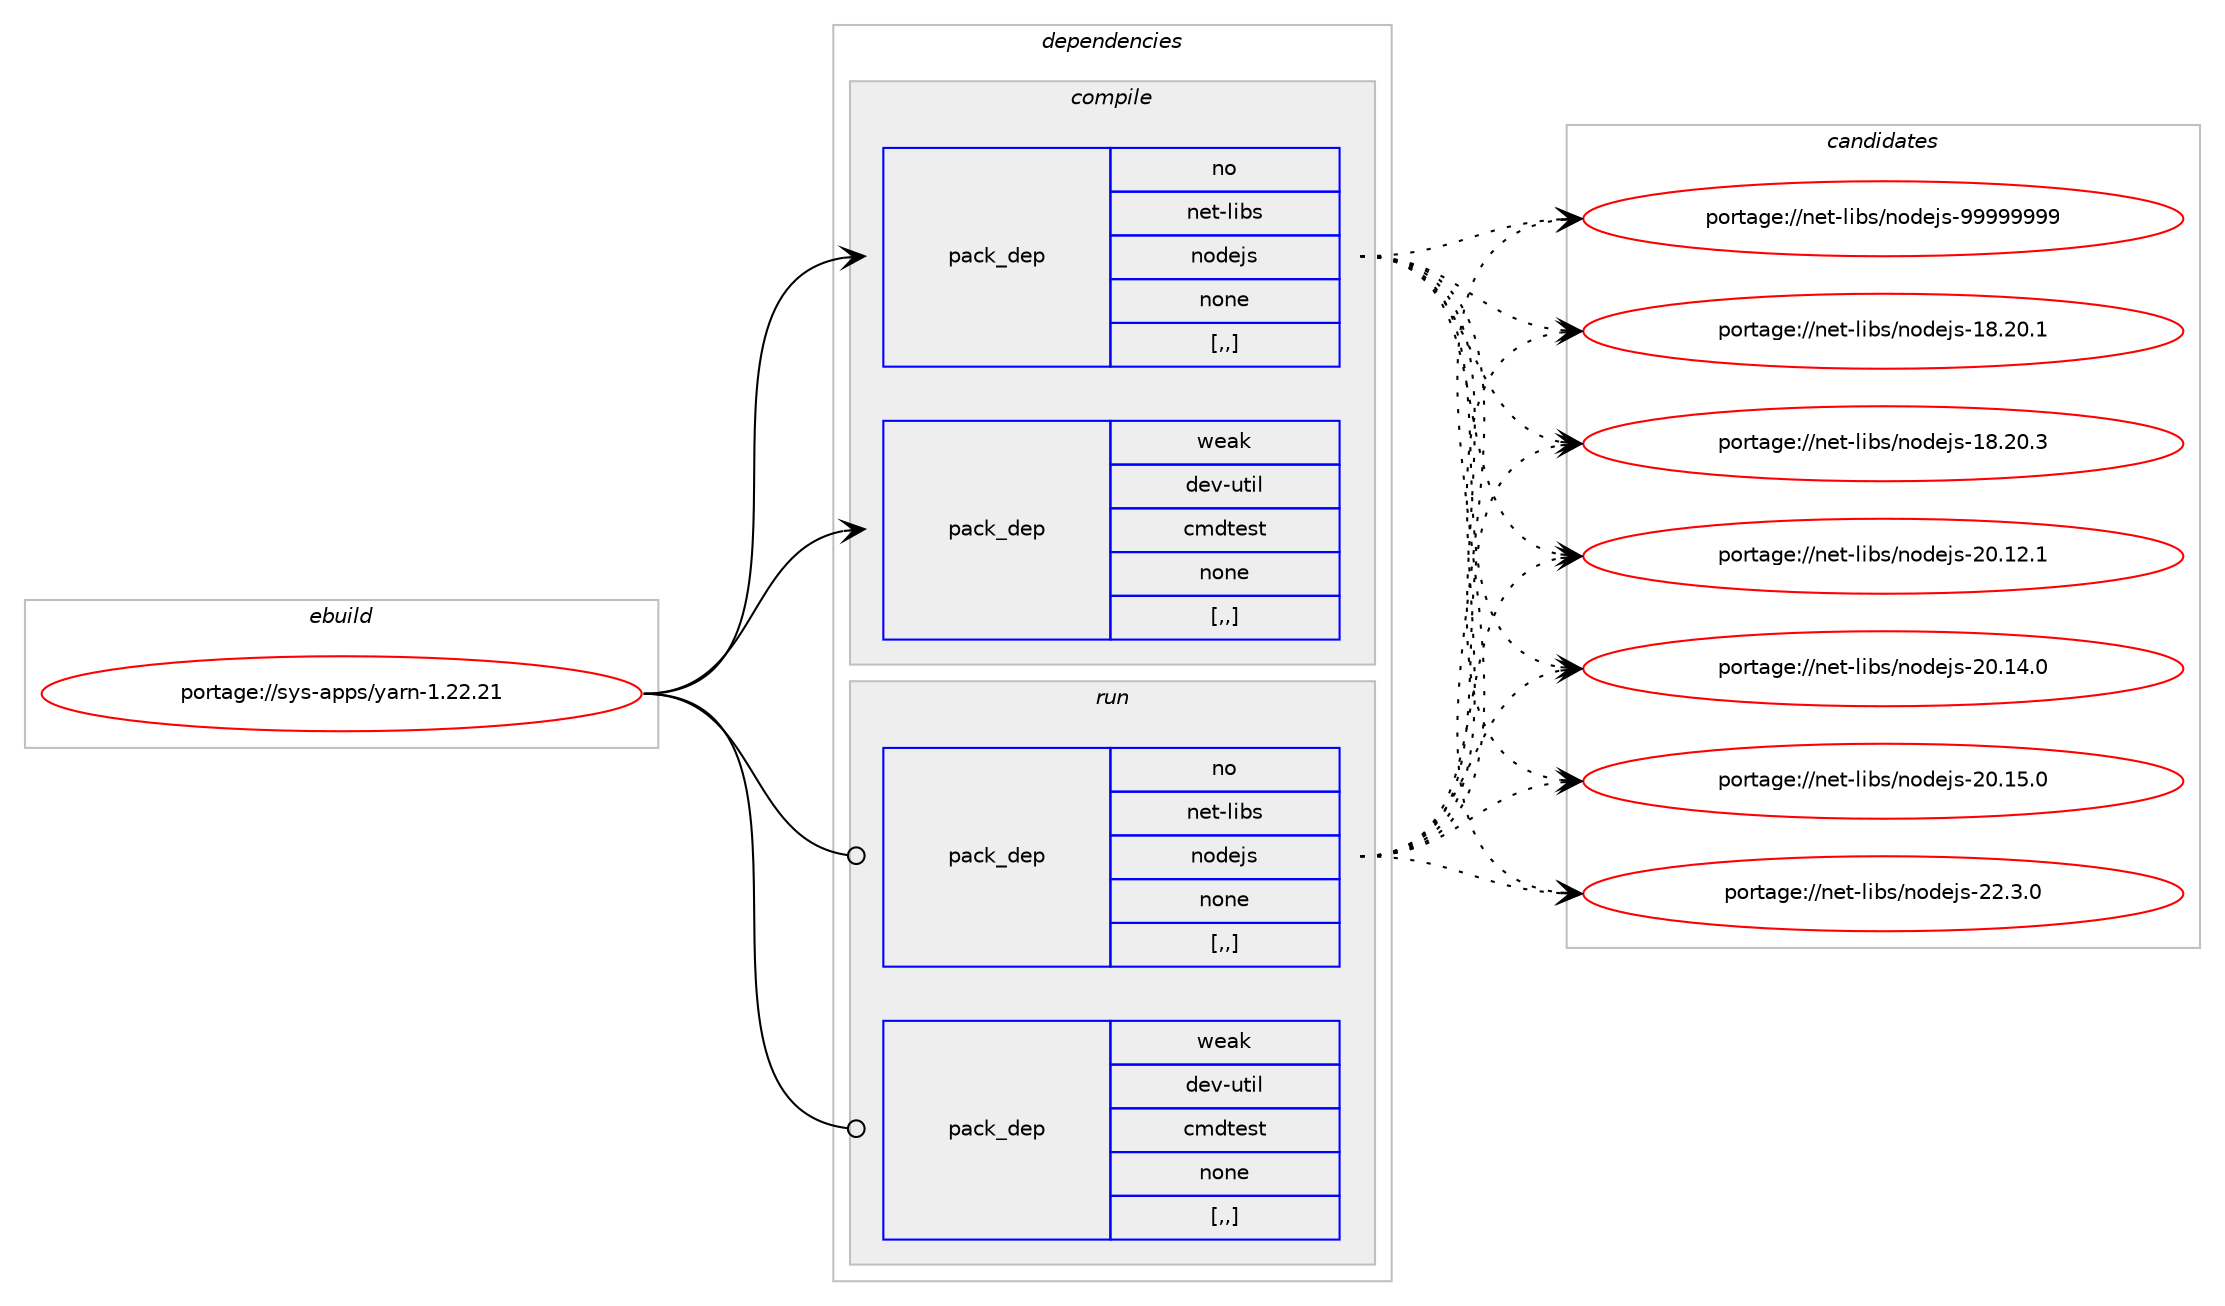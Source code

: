 digraph prolog {

# *************
# Graph options
# *************

newrank=true;
concentrate=true;
compound=true;
graph [rankdir=LR,fontname=Helvetica,fontsize=10,ranksep=1.5];#, ranksep=2.5, nodesep=0.2];
edge  [arrowhead=vee];
node  [fontname=Helvetica,fontsize=10];

# **********
# The ebuild
# **********

subgraph cluster_leftcol {
color=gray;
rank=same;
label=<<i>ebuild</i>>;
id [label="portage://sys-apps/yarn-1.22.21", color=red, width=4, href="../sys-apps/yarn-1.22.21.svg"];
}

# ****************
# The dependencies
# ****************

subgraph cluster_midcol {
color=gray;
label=<<i>dependencies</i>>;
subgraph cluster_compile {
fillcolor="#eeeeee";
style=filled;
label=<<i>compile</i>>;
subgraph pack303375 {
dependency416664 [label=<<TABLE BORDER="0" CELLBORDER="1" CELLSPACING="0" CELLPADDING="4" WIDTH="220"><TR><TD ROWSPAN="6" CELLPADDING="30">pack_dep</TD></TR><TR><TD WIDTH="110">no</TD></TR><TR><TD>net-libs</TD></TR><TR><TD>nodejs</TD></TR><TR><TD>none</TD></TR><TR><TD>[,,]</TD></TR></TABLE>>, shape=none, color=blue];
}
id:e -> dependency416664:w [weight=20,style="solid",arrowhead="vee"];
subgraph pack303376 {
dependency416665 [label=<<TABLE BORDER="0" CELLBORDER="1" CELLSPACING="0" CELLPADDING="4" WIDTH="220"><TR><TD ROWSPAN="6" CELLPADDING="30">pack_dep</TD></TR><TR><TD WIDTH="110">weak</TD></TR><TR><TD>dev-util</TD></TR><TR><TD>cmdtest</TD></TR><TR><TD>none</TD></TR><TR><TD>[,,]</TD></TR></TABLE>>, shape=none, color=blue];
}
id:e -> dependency416665:w [weight=20,style="solid",arrowhead="vee"];
}
subgraph cluster_compileandrun {
fillcolor="#eeeeee";
style=filled;
label=<<i>compile and run</i>>;
}
subgraph cluster_run {
fillcolor="#eeeeee";
style=filled;
label=<<i>run</i>>;
subgraph pack303377 {
dependency416666 [label=<<TABLE BORDER="0" CELLBORDER="1" CELLSPACING="0" CELLPADDING="4" WIDTH="220"><TR><TD ROWSPAN="6" CELLPADDING="30">pack_dep</TD></TR><TR><TD WIDTH="110">no</TD></TR><TR><TD>net-libs</TD></TR><TR><TD>nodejs</TD></TR><TR><TD>none</TD></TR><TR><TD>[,,]</TD></TR></TABLE>>, shape=none, color=blue];
}
id:e -> dependency416666:w [weight=20,style="solid",arrowhead="odot"];
subgraph pack303378 {
dependency416667 [label=<<TABLE BORDER="0" CELLBORDER="1" CELLSPACING="0" CELLPADDING="4" WIDTH="220"><TR><TD ROWSPAN="6" CELLPADDING="30">pack_dep</TD></TR><TR><TD WIDTH="110">weak</TD></TR><TR><TD>dev-util</TD></TR><TR><TD>cmdtest</TD></TR><TR><TD>none</TD></TR><TR><TD>[,,]</TD></TR></TABLE>>, shape=none, color=blue];
}
id:e -> dependency416667:w [weight=20,style="solid",arrowhead="odot"];
}
}

# **************
# The candidates
# **************

subgraph cluster_choices {
rank=same;
color=gray;
label=<<i>candidates</i>>;

subgraph choice303375 {
color=black;
nodesep=1;
choice1101011164510810598115471101111001011061154549564650484649 [label="portage://net-libs/nodejs-18.20.1", color=red, width=4,href="../net-libs/nodejs-18.20.1.svg"];
choice1101011164510810598115471101111001011061154549564650484651 [label="portage://net-libs/nodejs-18.20.3", color=red, width=4,href="../net-libs/nodejs-18.20.3.svg"];
choice1101011164510810598115471101111001011061154550484649504649 [label="portage://net-libs/nodejs-20.12.1", color=red, width=4,href="../net-libs/nodejs-20.12.1.svg"];
choice1101011164510810598115471101111001011061154550484649524648 [label="portage://net-libs/nodejs-20.14.0", color=red, width=4,href="../net-libs/nodejs-20.14.0.svg"];
choice1101011164510810598115471101111001011061154550484649534648 [label="portage://net-libs/nodejs-20.15.0", color=red, width=4,href="../net-libs/nodejs-20.15.0.svg"];
choice11010111645108105981154711011110010110611545505046514648 [label="portage://net-libs/nodejs-22.3.0", color=red, width=4,href="../net-libs/nodejs-22.3.0.svg"];
choice110101116451081059811547110111100101106115455757575757575757 [label="portage://net-libs/nodejs-99999999", color=red, width=4,href="../net-libs/nodejs-99999999.svg"];
dependency416664:e -> choice1101011164510810598115471101111001011061154549564650484649:w [style=dotted,weight="100"];
dependency416664:e -> choice1101011164510810598115471101111001011061154549564650484651:w [style=dotted,weight="100"];
dependency416664:e -> choice1101011164510810598115471101111001011061154550484649504649:w [style=dotted,weight="100"];
dependency416664:e -> choice1101011164510810598115471101111001011061154550484649524648:w [style=dotted,weight="100"];
dependency416664:e -> choice1101011164510810598115471101111001011061154550484649534648:w [style=dotted,weight="100"];
dependency416664:e -> choice11010111645108105981154711011110010110611545505046514648:w [style=dotted,weight="100"];
dependency416664:e -> choice110101116451081059811547110111100101106115455757575757575757:w [style=dotted,weight="100"];
}
subgraph choice303376 {
color=black;
nodesep=1;
}
subgraph choice303377 {
color=black;
nodesep=1;
choice1101011164510810598115471101111001011061154549564650484649 [label="portage://net-libs/nodejs-18.20.1", color=red, width=4,href="../net-libs/nodejs-18.20.1.svg"];
choice1101011164510810598115471101111001011061154549564650484651 [label="portage://net-libs/nodejs-18.20.3", color=red, width=4,href="../net-libs/nodejs-18.20.3.svg"];
choice1101011164510810598115471101111001011061154550484649504649 [label="portage://net-libs/nodejs-20.12.1", color=red, width=4,href="../net-libs/nodejs-20.12.1.svg"];
choice1101011164510810598115471101111001011061154550484649524648 [label="portage://net-libs/nodejs-20.14.0", color=red, width=4,href="../net-libs/nodejs-20.14.0.svg"];
choice1101011164510810598115471101111001011061154550484649534648 [label="portage://net-libs/nodejs-20.15.0", color=red, width=4,href="../net-libs/nodejs-20.15.0.svg"];
choice11010111645108105981154711011110010110611545505046514648 [label="portage://net-libs/nodejs-22.3.0", color=red, width=4,href="../net-libs/nodejs-22.3.0.svg"];
choice110101116451081059811547110111100101106115455757575757575757 [label="portage://net-libs/nodejs-99999999", color=red, width=4,href="../net-libs/nodejs-99999999.svg"];
dependency416666:e -> choice1101011164510810598115471101111001011061154549564650484649:w [style=dotted,weight="100"];
dependency416666:e -> choice1101011164510810598115471101111001011061154549564650484651:w [style=dotted,weight="100"];
dependency416666:e -> choice1101011164510810598115471101111001011061154550484649504649:w [style=dotted,weight="100"];
dependency416666:e -> choice1101011164510810598115471101111001011061154550484649524648:w [style=dotted,weight="100"];
dependency416666:e -> choice1101011164510810598115471101111001011061154550484649534648:w [style=dotted,weight="100"];
dependency416666:e -> choice11010111645108105981154711011110010110611545505046514648:w [style=dotted,weight="100"];
dependency416666:e -> choice110101116451081059811547110111100101106115455757575757575757:w [style=dotted,weight="100"];
}
subgraph choice303378 {
color=black;
nodesep=1;
}
}

}
